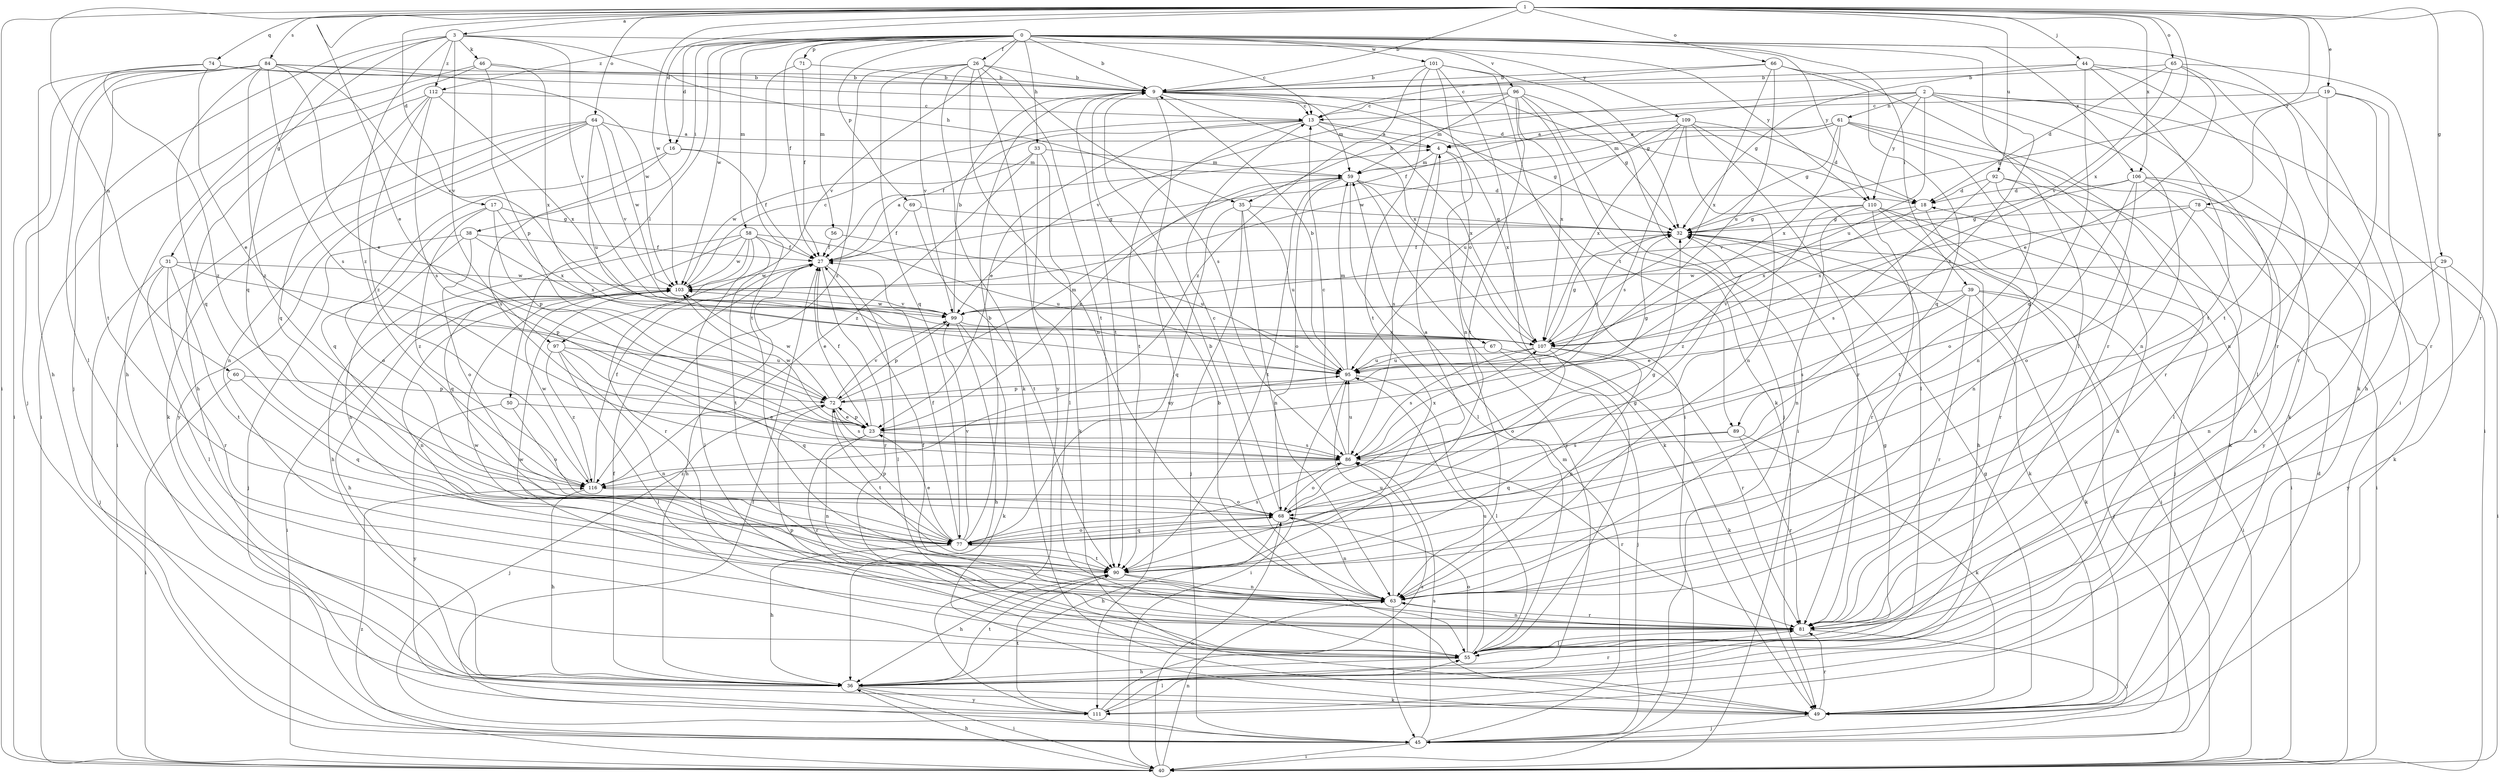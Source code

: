 strict digraph  {
0;
1;
2;
3;
4;
9;
13;
16;
17;
18;
19;
23;
26;
27;
29;
31;
32;
33;
35;
36;
38;
39;
40;
44;
45;
46;
49;
50;
55;
56;
58;
59;
60;
61;
63;
64;
65;
66;
67;
68;
69;
71;
72;
74;
77;
78;
81;
84;
86;
89;
90;
92;
95;
96;
97;
99;
101;
103;
106;
107;
109;
110;
111;
112;
116;
0 -> 9  [label=b];
0 -> 13  [label=c];
0 -> 16  [label=d];
0 -> 26  [label=f];
0 -> 27  [label=f];
0 -> 33  [label=h];
0 -> 38  [label=i];
0 -> 39  [label=i];
0 -> 40  [label=i];
0 -> 50  [label=l];
0 -> 55  [label=l];
0 -> 56  [label=m];
0 -> 58  [label=m];
0 -> 69  [label=p];
0 -> 71  [label=p];
0 -> 96  [label=v];
0 -> 97  [label=v];
0 -> 101  [label=w];
0 -> 103  [label=w];
0 -> 106  [label=x];
0 -> 109  [label=y];
0 -> 110  [label=y];
0 -> 112  [label=z];
1 -> 3  [label=a];
1 -> 9  [label=b];
1 -> 16  [label=d];
1 -> 17  [label=d];
1 -> 19  [label=e];
1 -> 23  [label=e];
1 -> 29  [label=g];
1 -> 40  [label=i];
1 -> 44  [label=j];
1 -> 60  [label=n];
1 -> 64  [label=o];
1 -> 65  [label=o];
1 -> 66  [label=o];
1 -> 74  [label=q];
1 -> 78  [label=r];
1 -> 81  [label=r];
1 -> 84  [label=s];
1 -> 92  [label=u];
1 -> 103  [label=w];
1 -> 106  [label=x];
1 -> 107  [label=x];
2 -> 27  [label=f];
2 -> 35  [label=h];
2 -> 40  [label=i];
2 -> 55  [label=l];
2 -> 61  [label=n];
2 -> 63  [label=n];
2 -> 89  [label=t];
2 -> 95  [label=u];
2 -> 110  [label=y];
3 -> 31  [label=g];
3 -> 35  [label=h];
3 -> 45  [label=j];
3 -> 46  [label=k];
3 -> 77  [label=q];
3 -> 97  [label=v];
3 -> 99  [label=v];
3 -> 110  [label=y];
3 -> 112  [label=z];
3 -> 116  [label=z];
4 -> 59  [label=m];
4 -> 67  [label=o];
4 -> 86  [label=s];
4 -> 107  [label=x];
9 -> 13  [label=c];
9 -> 32  [label=g];
9 -> 59  [label=m];
9 -> 89  [label=t];
9 -> 90  [label=t];
9 -> 107  [label=x];
9 -> 111  [label=y];
13 -> 4  [label=a];
13 -> 23  [label=e];
13 -> 27  [label=f];
13 -> 32  [label=g];
13 -> 90  [label=t];
13 -> 107  [label=x];
16 -> 27  [label=f];
16 -> 59  [label=m];
16 -> 77  [label=q];
16 -> 86  [label=s];
17 -> 32  [label=g];
17 -> 68  [label=o];
17 -> 72  [label=p];
17 -> 107  [label=x];
17 -> 116  [label=z];
18 -> 32  [label=g];
18 -> 81  [label=r];
18 -> 107  [label=x];
19 -> 13  [label=c];
19 -> 32  [label=g];
19 -> 36  [label=h];
19 -> 63  [label=n];
19 -> 81  [label=r];
23 -> 27  [label=f];
23 -> 63  [label=n];
23 -> 72  [label=p];
23 -> 81  [label=r];
23 -> 86  [label=s];
23 -> 95  [label=u];
23 -> 103  [label=w];
26 -> 9  [label=b];
26 -> 49  [label=k];
26 -> 63  [label=n];
26 -> 77  [label=q];
26 -> 86  [label=s];
26 -> 90  [label=t];
26 -> 99  [label=v];
26 -> 111  [label=y];
26 -> 116  [label=z];
27 -> 4  [label=a];
27 -> 23  [label=e];
27 -> 36  [label=h];
27 -> 55  [label=l];
27 -> 81  [label=r];
27 -> 103  [label=w];
29 -> 40  [label=i];
29 -> 63  [label=n];
29 -> 103  [label=w];
29 -> 111  [label=y];
31 -> 45  [label=j];
31 -> 55  [label=l];
31 -> 72  [label=p];
31 -> 81  [label=r];
31 -> 90  [label=t];
31 -> 103  [label=w];
32 -> 27  [label=f];
32 -> 40  [label=i];
32 -> 49  [label=k];
32 -> 95  [label=u];
33 -> 49  [label=k];
33 -> 55  [label=l];
33 -> 59  [label=m];
33 -> 103  [label=w];
33 -> 116  [label=z];
35 -> 32  [label=g];
35 -> 45  [label=j];
35 -> 63  [label=n];
35 -> 77  [label=q];
35 -> 95  [label=u];
36 -> 27  [label=f];
36 -> 40  [label=i];
36 -> 49  [label=k];
36 -> 81  [label=r];
36 -> 90  [label=t];
36 -> 111  [label=y];
38 -> 27  [label=f];
38 -> 45  [label=j];
38 -> 63  [label=n];
38 -> 68  [label=o];
38 -> 107  [label=x];
39 -> 23  [label=e];
39 -> 40  [label=i];
39 -> 45  [label=j];
39 -> 49  [label=k];
39 -> 81  [label=r];
39 -> 86  [label=s];
39 -> 99  [label=v];
40 -> 36  [label=h];
40 -> 63  [label=n];
40 -> 68  [label=o];
40 -> 116  [label=z];
44 -> 9  [label=b];
44 -> 32  [label=g];
44 -> 49  [label=k];
44 -> 77  [label=q];
44 -> 81  [label=r];
44 -> 90  [label=t];
45 -> 18  [label=d];
45 -> 27  [label=f];
45 -> 40  [label=i];
45 -> 59  [label=m];
45 -> 86  [label=s];
46 -> 9  [label=b];
46 -> 36  [label=h];
46 -> 40  [label=i];
46 -> 72  [label=p];
46 -> 107  [label=x];
49 -> 9  [label=b];
49 -> 32  [label=g];
49 -> 45  [label=j];
49 -> 81  [label=r];
50 -> 23  [label=e];
50 -> 68  [label=o];
50 -> 111  [label=y];
55 -> 32  [label=g];
55 -> 36  [label=h];
55 -> 68  [label=o];
55 -> 72  [label=p];
55 -> 95  [label=u];
56 -> 27  [label=f];
56 -> 95  [label=u];
58 -> 27  [label=f];
58 -> 36  [label=h];
58 -> 55  [label=l];
58 -> 77  [label=q];
58 -> 81  [label=r];
58 -> 90  [label=t];
58 -> 95  [label=u];
58 -> 103  [label=w];
59 -> 18  [label=d];
59 -> 23  [label=e];
59 -> 49  [label=k];
59 -> 55  [label=l];
59 -> 68  [label=o];
59 -> 90  [label=t];
59 -> 111  [label=y];
60 -> 40  [label=i];
60 -> 72  [label=p];
60 -> 77  [label=q];
61 -> 4  [label=a];
61 -> 32  [label=g];
61 -> 49  [label=k];
61 -> 59  [label=m];
61 -> 63  [label=n];
61 -> 81  [label=r];
61 -> 103  [label=w];
61 -> 107  [label=x];
63 -> 9  [label=b];
63 -> 45  [label=j];
63 -> 81  [label=r];
63 -> 95  [label=u];
63 -> 103  [label=w];
64 -> 4  [label=a];
64 -> 40  [label=i];
64 -> 49  [label=k];
64 -> 63  [label=n];
64 -> 95  [label=u];
64 -> 99  [label=v];
64 -> 103  [label=w];
64 -> 111  [label=y];
65 -> 9  [label=b];
65 -> 18  [label=d];
65 -> 23  [label=e];
65 -> 81  [label=r];
65 -> 90  [label=t];
65 -> 99  [label=v];
66 -> 9  [label=b];
66 -> 13  [label=c];
66 -> 77  [label=q];
66 -> 81  [label=r];
66 -> 95  [label=u];
66 -> 107  [label=x];
67 -> 45  [label=j];
67 -> 49  [label=k];
67 -> 95  [label=u];
68 -> 4  [label=a];
68 -> 13  [label=c];
68 -> 32  [label=g];
68 -> 36  [label=h];
68 -> 63  [label=n];
68 -> 77  [label=q];
69 -> 27  [label=f];
69 -> 32  [label=g];
69 -> 90  [label=t];
71 -> 9  [label=b];
71 -> 27  [label=f];
71 -> 90  [label=t];
72 -> 23  [label=e];
72 -> 32  [label=g];
72 -> 45  [label=j];
72 -> 59  [label=m];
72 -> 86  [label=s];
72 -> 90  [label=t];
72 -> 99  [label=v];
72 -> 103  [label=w];
74 -> 9  [label=b];
74 -> 18  [label=d];
74 -> 23  [label=e];
74 -> 36  [label=h];
74 -> 116  [label=z];
77 -> 9  [label=b];
77 -> 23  [label=e];
77 -> 27  [label=f];
77 -> 36  [label=h];
77 -> 68  [label=o];
77 -> 72  [label=p];
77 -> 86  [label=s];
77 -> 90  [label=t];
77 -> 99  [label=v];
78 -> 32  [label=g];
78 -> 40  [label=i];
78 -> 49  [label=k];
78 -> 68  [label=o];
78 -> 107  [label=x];
81 -> 27  [label=f];
81 -> 45  [label=j];
81 -> 55  [label=l];
81 -> 63  [label=n];
81 -> 103  [label=w];
84 -> 9  [label=b];
84 -> 23  [label=e];
84 -> 40  [label=i];
84 -> 45  [label=j];
84 -> 55  [label=l];
84 -> 77  [label=q];
84 -> 86  [label=s];
84 -> 90  [label=t];
84 -> 99  [label=v];
84 -> 103  [label=w];
84 -> 116  [label=z];
86 -> 13  [label=c];
86 -> 68  [label=o];
86 -> 81  [label=r];
86 -> 95  [label=u];
86 -> 107  [label=x];
86 -> 116  [label=z];
89 -> 49  [label=k];
89 -> 77  [label=q];
89 -> 81  [label=r];
89 -> 86  [label=s];
90 -> 32  [label=g];
90 -> 36  [label=h];
90 -> 55  [label=l];
90 -> 63  [label=n];
92 -> 18  [label=d];
92 -> 36  [label=h];
92 -> 49  [label=k];
92 -> 86  [label=s];
92 -> 90  [label=t];
95 -> 9  [label=b];
95 -> 40  [label=i];
95 -> 55  [label=l];
95 -> 59  [label=m];
95 -> 72  [label=p];
96 -> 13  [label=c];
96 -> 40  [label=i];
96 -> 45  [label=j];
96 -> 49  [label=k];
96 -> 59  [label=m];
96 -> 90  [label=t];
96 -> 99  [label=v];
96 -> 107  [label=x];
97 -> 55  [label=l];
97 -> 63  [label=n];
97 -> 77  [label=q];
97 -> 95  [label=u];
97 -> 116  [label=z];
99 -> 9  [label=b];
99 -> 36  [label=h];
99 -> 49  [label=k];
99 -> 72  [label=p];
99 -> 103  [label=w];
99 -> 107  [label=x];
101 -> 9  [label=b];
101 -> 32  [label=g];
101 -> 40  [label=i];
101 -> 55  [label=l];
101 -> 63  [label=n];
101 -> 90  [label=t];
101 -> 116  [label=z];
103 -> 13  [label=c];
103 -> 36  [label=h];
103 -> 40  [label=i];
103 -> 63  [label=n];
103 -> 99  [label=v];
106 -> 18  [label=d];
106 -> 36  [label=h];
106 -> 55  [label=l];
106 -> 63  [label=n];
106 -> 68  [label=o];
106 -> 99  [label=v];
106 -> 111  [label=y];
107 -> 32  [label=g];
107 -> 63  [label=n];
107 -> 68  [label=o];
107 -> 81  [label=r];
107 -> 86  [label=s];
107 -> 95  [label=u];
109 -> 4  [label=a];
109 -> 18  [label=d];
109 -> 55  [label=l];
109 -> 63  [label=n];
109 -> 81  [label=r];
109 -> 86  [label=s];
109 -> 95  [label=u];
109 -> 107  [label=x];
110 -> 32  [label=g];
110 -> 36  [label=h];
110 -> 40  [label=i];
110 -> 45  [label=j];
110 -> 63  [label=n];
110 -> 81  [label=r];
110 -> 116  [label=z];
111 -> 55  [label=l];
111 -> 86  [label=s];
111 -> 90  [label=t];
112 -> 13  [label=c];
112 -> 36  [label=h];
112 -> 77  [label=q];
112 -> 86  [label=s];
112 -> 107  [label=x];
112 -> 116  [label=z];
116 -> 27  [label=f];
116 -> 36  [label=h];
116 -> 68  [label=o];
116 -> 103  [label=w];
}
